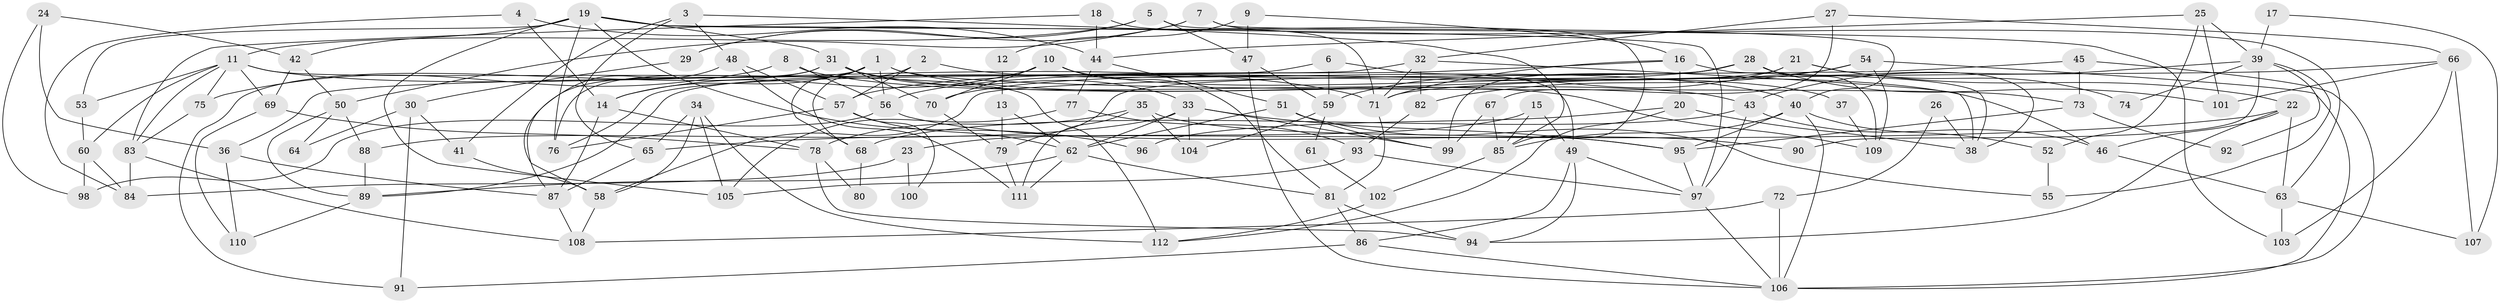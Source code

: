 // coarse degree distribution, {14: 0.029411764705882353, 4: 0.25, 7: 0.04411764705882353, 3: 0.25, 10: 0.04411764705882353, 5: 0.10294117647058823, 8: 0.04411764705882353, 2: 0.11764705882352941, 9: 0.029411764705882353, 6: 0.07352941176470588, 11: 0.014705882352941176}
// Generated by graph-tools (version 1.1) at 2025/51/03/04/25 22:51:21]
// undirected, 112 vertices, 224 edges
graph export_dot {
  node [color=gray90,style=filled];
  1;
  2;
  3;
  4;
  5;
  6;
  7;
  8;
  9;
  10;
  11;
  12;
  13;
  14;
  15;
  16;
  17;
  18;
  19;
  20;
  21;
  22;
  23;
  24;
  25;
  26;
  27;
  28;
  29;
  30;
  31;
  32;
  33;
  34;
  35;
  36;
  37;
  38;
  39;
  40;
  41;
  42;
  43;
  44;
  45;
  46;
  47;
  48;
  49;
  50;
  51;
  52;
  53;
  54;
  55;
  56;
  57;
  58;
  59;
  60;
  61;
  62;
  63;
  64;
  65;
  66;
  67;
  68;
  69;
  70;
  71;
  72;
  73;
  74;
  75;
  76;
  77;
  78;
  79;
  80;
  81;
  82;
  83;
  84;
  85;
  86;
  87;
  88;
  89;
  90;
  91;
  92;
  93;
  94;
  95;
  96;
  97;
  98;
  99;
  100;
  101;
  102;
  103;
  104;
  105;
  106;
  107;
  108;
  109;
  110;
  111;
  112;
  1 -- 68;
  1 -- 46;
  1 -- 14;
  1 -- 56;
  1 -- 73;
  1 -- 76;
  2 -- 40;
  2 -- 57;
  2 -- 68;
  3 -- 65;
  3 -- 48;
  3 -- 41;
  3 -- 85;
  4 -- 14;
  4 -- 44;
  4 -- 84;
  5 -- 11;
  5 -- 85;
  5 -- 29;
  5 -- 47;
  6 -- 76;
  6 -- 59;
  6 -- 49;
  7 -- 40;
  7 -- 63;
  7 -- 29;
  7 -- 50;
  8 -- 75;
  8 -- 56;
  8 -- 109;
  9 -- 47;
  9 -- 16;
  9 -- 12;
  10 -- 14;
  10 -- 81;
  10 -- 37;
  10 -- 70;
  11 -- 71;
  11 -- 53;
  11 -- 60;
  11 -- 69;
  11 -- 75;
  11 -- 83;
  11 -- 112;
  12 -- 13;
  13 -- 62;
  13 -- 79;
  14 -- 78;
  14 -- 87;
  15 -- 49;
  15 -- 85;
  15 -- 23;
  16 -- 71;
  16 -- 57;
  16 -- 20;
  16 -- 38;
  17 -- 39;
  17 -- 107;
  18 -- 83;
  18 -- 71;
  18 -- 44;
  19 -- 31;
  19 -- 97;
  19 -- 42;
  19 -- 53;
  19 -- 76;
  19 -- 96;
  19 -- 103;
  19 -- 105;
  20 -- 38;
  20 -- 96;
  20 -- 112;
  21 -- 89;
  21 -- 59;
  21 -- 22;
  21 -- 74;
  22 -- 65;
  22 -- 46;
  22 -- 63;
  22 -- 94;
  23 -- 84;
  23 -- 100;
  24 -- 36;
  24 -- 42;
  24 -- 98;
  25 -- 44;
  25 -- 101;
  25 -- 39;
  25 -- 52;
  26 -- 72;
  26 -- 38;
  27 -- 66;
  27 -- 32;
  27 -- 67;
  28 -- 56;
  28 -- 109;
  28 -- 38;
  28 -- 79;
  28 -- 99;
  28 -- 101;
  29 -- 30;
  30 -- 91;
  30 -- 41;
  30 -- 64;
  31 -- 70;
  31 -- 33;
  31 -- 43;
  31 -- 87;
  31 -- 91;
  32 -- 36;
  32 -- 38;
  32 -- 71;
  32 -- 82;
  33 -- 99;
  33 -- 95;
  33 -- 62;
  33 -- 88;
  33 -- 104;
  34 -- 105;
  34 -- 112;
  34 -- 58;
  34 -- 65;
  35 -- 78;
  35 -- 111;
  35 -- 95;
  35 -- 104;
  36 -- 87;
  36 -- 110;
  37 -- 109;
  39 -- 43;
  39 -- 55;
  39 -- 74;
  39 -- 90;
  39 -- 92;
  40 -- 95;
  40 -- 52;
  40 -- 85;
  40 -- 106;
  41 -- 58;
  42 -- 50;
  42 -- 69;
  43 -- 97;
  43 -- 46;
  43 -- 68;
  44 -- 51;
  44 -- 77;
  45 -- 58;
  45 -- 106;
  45 -- 73;
  46 -- 63;
  47 -- 106;
  47 -- 59;
  48 -- 57;
  48 -- 58;
  48 -- 111;
  49 -- 97;
  49 -- 86;
  49 -- 94;
  50 -- 88;
  50 -- 64;
  50 -- 89;
  51 -- 99;
  51 -- 62;
  51 -- 55;
  52 -- 55;
  53 -- 60;
  54 -- 106;
  54 -- 70;
  54 -- 82;
  54 -- 109;
  56 -- 98;
  56 -- 90;
  57 -- 76;
  57 -- 62;
  57 -- 100;
  58 -- 108;
  59 -- 104;
  59 -- 61;
  60 -- 84;
  60 -- 98;
  61 -- 102;
  62 -- 81;
  62 -- 89;
  62 -- 111;
  63 -- 103;
  63 -- 107;
  65 -- 87;
  66 -- 71;
  66 -- 103;
  66 -- 101;
  66 -- 107;
  67 -- 85;
  67 -- 99;
  68 -- 80;
  69 -- 78;
  69 -- 110;
  70 -- 79;
  71 -- 81;
  72 -- 108;
  72 -- 106;
  73 -- 92;
  73 -- 95;
  75 -- 83;
  77 -- 105;
  77 -- 93;
  78 -- 94;
  78 -- 80;
  79 -- 111;
  81 -- 86;
  81 -- 94;
  82 -- 93;
  83 -- 108;
  83 -- 84;
  85 -- 102;
  86 -- 106;
  86 -- 91;
  87 -- 108;
  88 -- 89;
  89 -- 110;
  93 -- 97;
  93 -- 105;
  95 -- 97;
  97 -- 106;
  102 -- 112;
}
